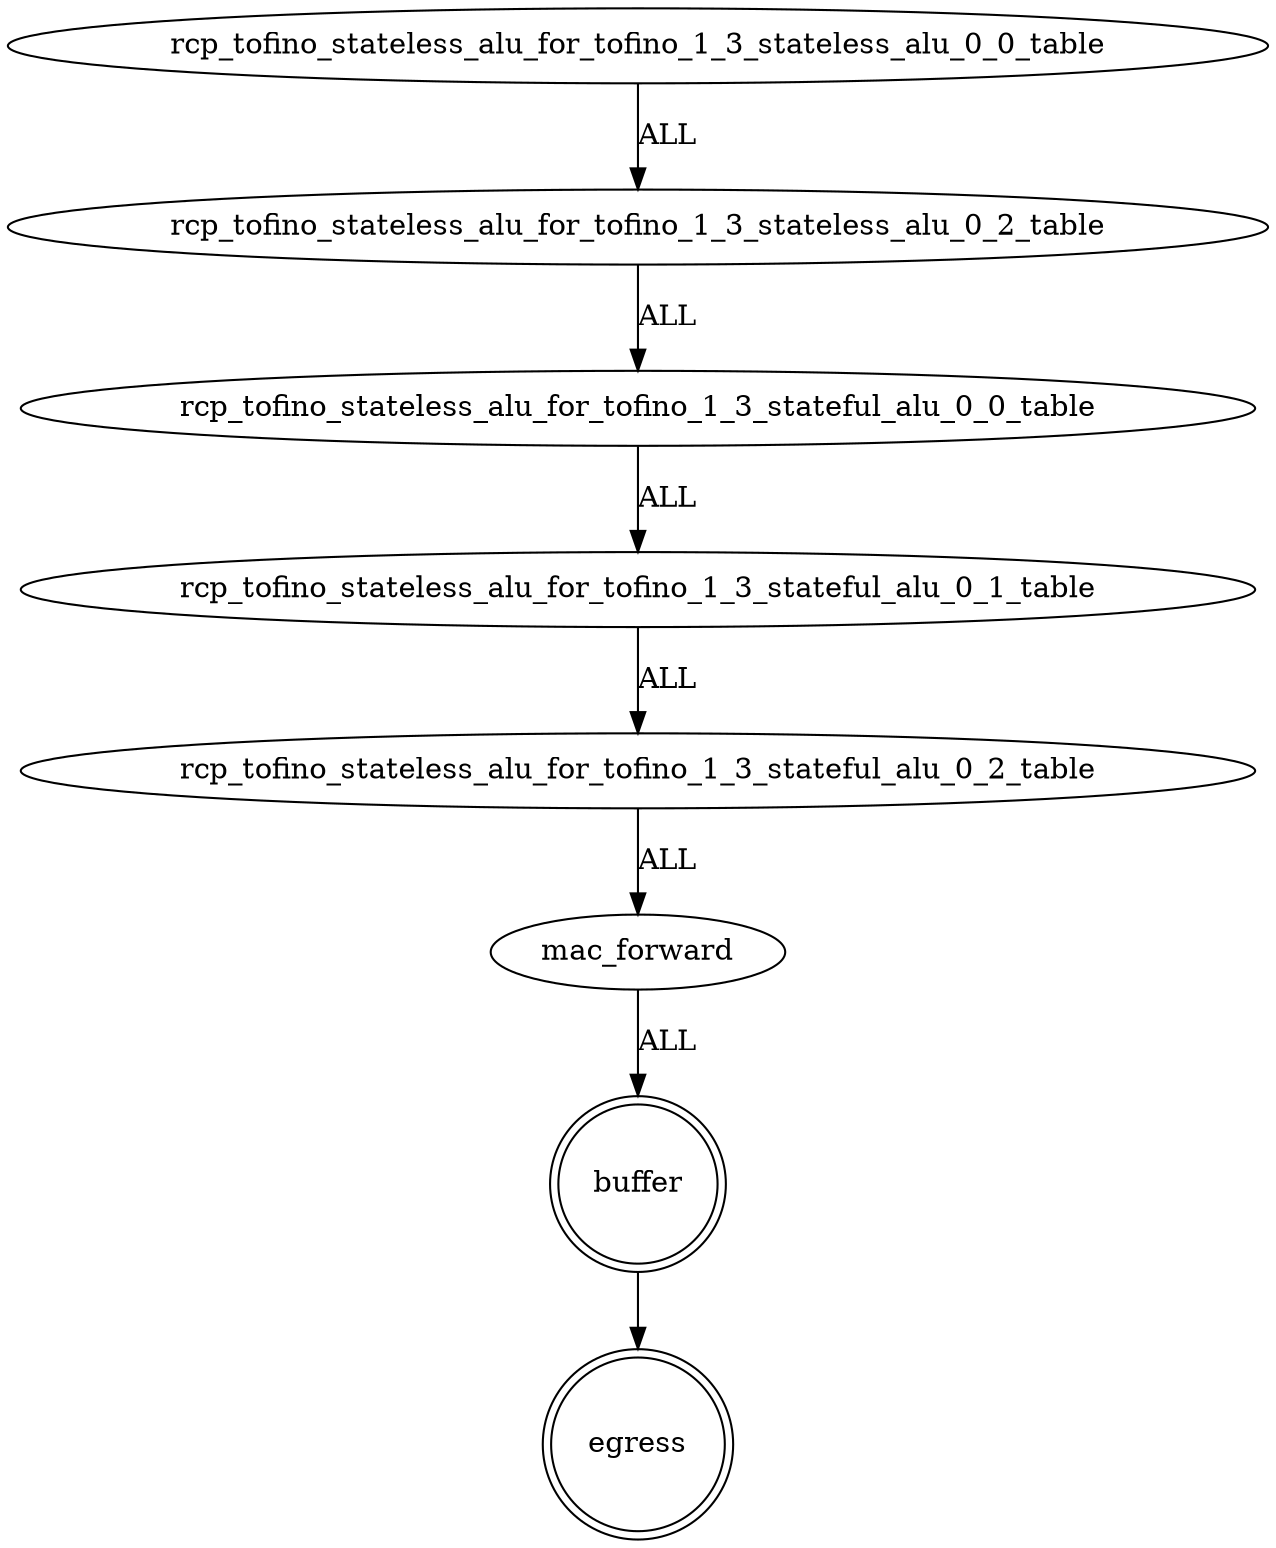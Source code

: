 digraph g {
   buffer [shape=doublecircle];
   egress [shape=doublecircle];
   rcp_tofino_stateless_alu_for_tofino_1_3_stateless_alu_0_0_table [shape=ellipse];
   rcp_tofino_stateless_alu_for_tofino_1_3_stateless_alu_0_0_table -> rcp_tofino_stateless_alu_for_tofino_1_3_stateless_alu_0_2_table [arrowhead=normal label="ALL"];
   rcp_tofino_stateless_alu_for_tofino_1_3_stateless_alu_0_2_table [shape=ellipse];
   rcp_tofino_stateless_alu_for_tofino_1_3_stateless_alu_0_2_table -> rcp_tofino_stateless_alu_for_tofino_1_3_stateful_alu_0_0_table [arrowhead=normal label="ALL"];
   rcp_tofino_stateless_alu_for_tofino_1_3_stateful_alu_0_0_table [shape=ellipse];
   rcp_tofino_stateless_alu_for_tofino_1_3_stateful_alu_0_0_table -> rcp_tofino_stateless_alu_for_tofino_1_3_stateful_alu_0_1_table [arrowhead=normal label="ALL"];
   rcp_tofino_stateless_alu_for_tofino_1_3_stateful_alu_0_1_table [shape=ellipse];
   rcp_tofino_stateless_alu_for_tofino_1_3_stateful_alu_0_1_table -> rcp_tofino_stateless_alu_for_tofino_1_3_stateful_alu_0_2_table [arrowhead=normal label="ALL"];
   rcp_tofino_stateless_alu_for_tofino_1_3_stateful_alu_0_2_table [shape=ellipse];
   rcp_tofino_stateless_alu_for_tofino_1_3_stateful_alu_0_2_table -> mac_forward [arrowhead=normal label="ALL"];
   mac_forward [shape=ellipse];
   mac_forward -> buffer [arrowhead=normal label="ALL"];
   buffer -> egress [arrowhead=normal]
}
